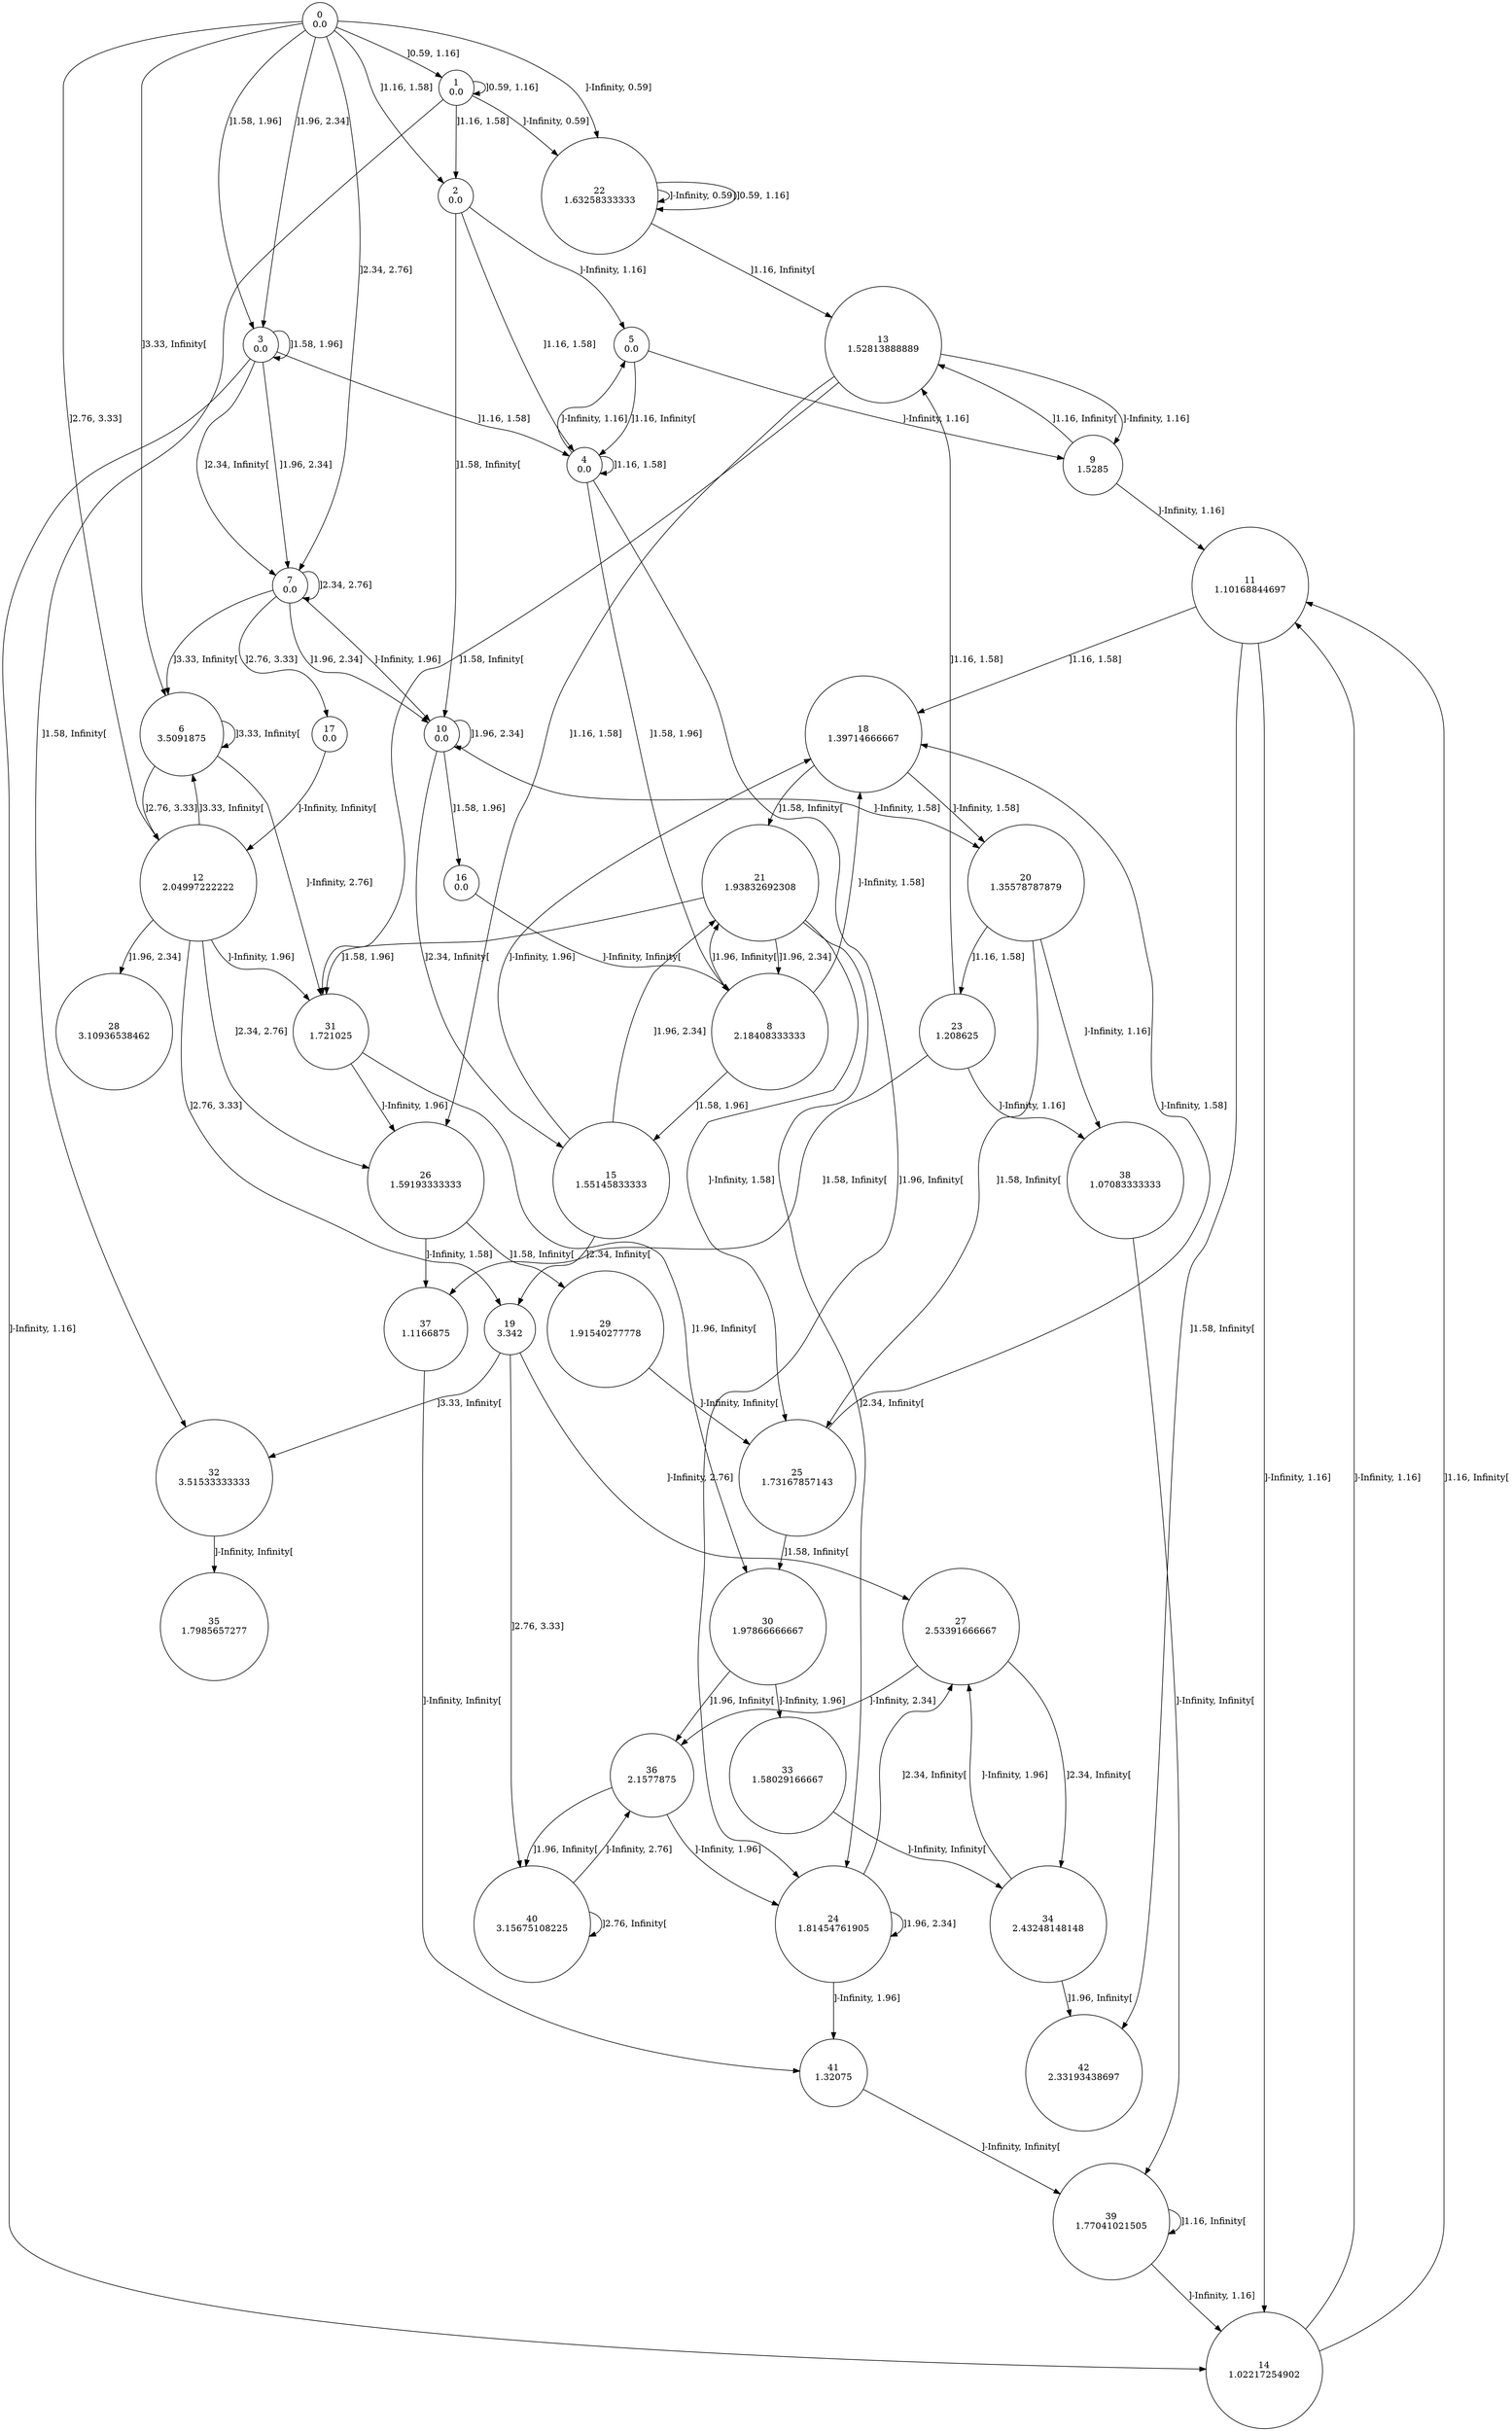 digraph a {
0 [shape=circle, label="0\n0.0"];
	0 -> 22 [label="]-Infinity, 0.59]"];
	0 -> 1 [label="]0.59, 1.16]"];
	0 -> 2 [label="]1.16, 1.58]"];
	0 -> 3 [label="]1.58, 1.96]"];
	0 -> 3 [label="]1.96, 2.34]"];
	0 -> 7 [label="]2.34, 2.76]"];
	0 -> 12 [label="]2.76, 3.33]"];
	0 -> 6 [label="]3.33, Infinity["];
1 [shape=circle, label="1\n0.0"];
	1 -> 22 [label="]-Infinity, 0.59]"];
	1 -> 1 [label="]0.59, 1.16]"];
	1 -> 2 [label="]1.16, 1.58]"];
	1 -> 32 [label="]1.58, Infinity["];
2 [shape=circle, label="2\n0.0"];
	2 -> 5 [label="]-Infinity, 1.16]"];
	2 -> 4 [label="]1.16, 1.58]"];
	2 -> 10 [label="]1.58, Infinity["];
3 [shape=circle, label="3\n0.0"];
	3 -> 14 [label="]-Infinity, 1.16]"];
	3 -> 4 [label="]1.16, 1.58]"];
	3 -> 3 [label="]1.58, 1.96]"];
	3 -> 7 [label="]1.96, 2.34]"];
	3 -> 7 [label="]2.34, Infinity["];
4 [shape=circle, label="4\n0.0"];
	4 -> 5 [label="]-Infinity, 1.16]"];
	4 -> 4 [label="]1.16, 1.58]"];
	4 -> 8 [label="]1.58, 1.96]"];
	4 -> 24 [label="]1.96, Infinity["];
5 [shape=circle, label="5\n0.0"];
	5 -> 9 [label="]-Infinity, 1.16]"];
	5 -> 4 [label="]1.16, Infinity["];
6 [shape=circle, label="6\n3.5091875"];
	6 -> 31 [label="]-Infinity, 2.76]"];
	6 -> 12 [label="]2.76, 3.33]"];
	6 -> 6 [label="]3.33, Infinity["];
7 [shape=circle, label="7\n0.0"];
	7 -> 10 [label="]-Infinity, 1.96]"];
	7 -> 10 [label="]1.96, 2.34]"];
	7 -> 7 [label="]2.34, 2.76]"];
	7 -> 17 [label="]2.76, 3.33]"];
	7 -> 6 [label="]3.33, Infinity["];
8 [shape=circle, label="8\n2.18408333333"];
	8 -> 18 [label="]-Infinity, 1.58]"];
	8 -> 15 [label="]1.58, 1.96]"];
	8 -> 21 [label="]1.96, Infinity["];
9 [shape=circle, label="9\n1.5285"];
	9 -> 11 [label="]-Infinity, 1.16]"];
	9 -> 13 [label="]1.16, Infinity["];
10 [shape=circle, label="10\n0.0"];
	10 -> 20 [label="]-Infinity, 1.58]"];
	10 -> 16 [label="]1.58, 1.96]"];
	10 -> 10 [label="]1.96, 2.34]"];
	10 -> 15 [label="]2.34, Infinity["];
11 [shape=circle, label="11\n1.10168844697"];
	11 -> 14 [label="]-Infinity, 1.16]"];
	11 -> 18 [label="]1.16, 1.58]"];
	11 -> 42 [label="]1.58, Infinity["];
12 [shape=circle, label="12\n2.04997222222"];
	12 -> 31 [label="]-Infinity, 1.96]"];
	12 -> 28 [label="]1.96, 2.34]"];
	12 -> 26 [label="]2.34, 2.76]"];
	12 -> 19 [label="]2.76, 3.33]"];
	12 -> 6 [label="]3.33, Infinity["];
13 [shape=circle, label="13\n1.52813888889"];
	13 -> 9 [label="]-Infinity, 1.16]"];
	13 -> 26 [label="]1.16, 1.58]"];
	13 -> 31 [label="]1.58, Infinity["];
14 [shape=circle, label="14\n1.02217254902"];
	14 -> 11 [label="]-Infinity, 1.16]"];
	14 -> 11 [label="]1.16, Infinity["];
15 [shape=circle, label="15\n1.55145833333"];
	15 -> 18 [label="]-Infinity, 1.96]"];
	15 -> 21 [label="]1.96, 2.34]"];
	15 -> 19 [label="]2.34, Infinity["];
16 [shape=circle, label="16\n0.0"];
	16 -> 8 [label="]-Infinity, Infinity["];
17 [shape=circle, label="17\n0.0"];
	17 -> 12 [label="]-Infinity, Infinity["];
18 [shape=circle, label="18\n1.39714666667"];
	18 -> 20 [label="]-Infinity, 1.58]"];
	18 -> 21 [label="]1.58, Infinity["];
19 [shape=circle, label="19\n3.342"];
	19 -> 27 [label="]-Infinity, 2.76]"];
	19 -> 40 [label="]2.76, 3.33]"];
	19 -> 32 [label="]3.33, Infinity["];
20 [shape=circle, label="20\n1.35578787879"];
	20 -> 38 [label="]-Infinity, 1.16]"];
	20 -> 23 [label="]1.16, 1.58]"];
	20 -> 25 [label="]1.58, Infinity["];
21 [shape=circle, label="21\n1.93832692308"];
	21 -> 25 [label="]-Infinity, 1.58]"];
	21 -> 31 [label="]1.58, 1.96]"];
	21 -> 8 [label="]1.96, 2.34]"];
	21 -> 24 [label="]2.34, Infinity["];
22 [shape=circle, label="22\n1.63258333333"];
	22 -> 22 [label="]-Infinity, 0.59]"];
	22 -> 22 [label="]0.59, 1.16]"];
	22 -> 13 [label="]1.16, Infinity["];
23 [shape=circle, label="23\n1.208625"];
	23 -> 38 [label="]-Infinity, 1.16]"];
	23 -> 13 [label="]1.16, 1.58]"];
	23 -> 37 [label="]1.58, Infinity["];
24 [shape=circle, label="24\n1.81454761905"];
	24 -> 41 [label="]-Infinity, 1.96]"];
	24 -> 24 [label="]1.96, 2.34]"];
	24 -> 27 [label="]2.34, Infinity["];
25 [shape=circle, label="25\n1.73167857143"];
	25 -> 18 [label="]-Infinity, 1.58]"];
	25 -> 30 [label="]1.58, Infinity["];
26 [shape=circle, label="26\n1.59193333333"];
	26 -> 37 [label="]-Infinity, 1.58]"];
	26 -> 29 [label="]1.58, Infinity["];
27 [shape=circle, label="27\n2.53391666667"];
	27 -> 36 [label="]-Infinity, 2.34]"];
	27 -> 34 [label="]2.34, Infinity["];
28 [shape=circle, label="28\n3.10936538462"];
29 [shape=circle, label="29\n1.91540277778"];
	29 -> 25 [label="]-Infinity, Infinity["];
30 [shape=circle, label="30\n1.97866666667"];
	30 -> 33 [label="]-Infinity, 1.96]"];
	30 -> 36 [label="]1.96, Infinity["];
31 [shape=circle, label="31\n1.721025"];
	31 -> 26 [label="]-Infinity, 1.96]"];
	31 -> 30 [label="]1.96, Infinity["];
32 [shape=circle, label="32\n3.51533333333"];
	32 -> 35 [label="]-Infinity, Infinity["];
33 [shape=circle, label="33\n1.58029166667"];
	33 -> 34 [label="]-Infinity, Infinity["];
34 [shape=circle, label="34\n2.43248148148"];
	34 -> 27 [label="]-Infinity, 1.96]"];
	34 -> 42 [label="]1.96, Infinity["];
35 [shape=circle, label="35\n1.7985657277"];
36 [shape=circle, label="36\n2.1577875"];
	36 -> 24 [label="]-Infinity, 1.96]"];
	36 -> 40 [label="]1.96, Infinity["];
37 [shape=circle, label="37\n1.1166875"];
	37 -> 41 [label="]-Infinity, Infinity["];
38 [shape=circle, label="38\n1.07083333333"];
	38 -> 39 [label="]-Infinity, Infinity["];
39 [shape=circle, label="39\n1.77041021505"];
	39 -> 14 [label="]-Infinity, 1.16]"];
	39 -> 39 [label="]1.16, Infinity["];
40 [shape=circle, label="40\n3.15675108225"];
	40 -> 36 [label="]-Infinity, 2.76]"];
	40 -> 40 [label="]2.76, Infinity["];
41 [shape=circle, label="41\n1.32075"];
	41 -> 39 [label="]-Infinity, Infinity["];
42 [shape=circle, label="42\n2.33193438697"];
}